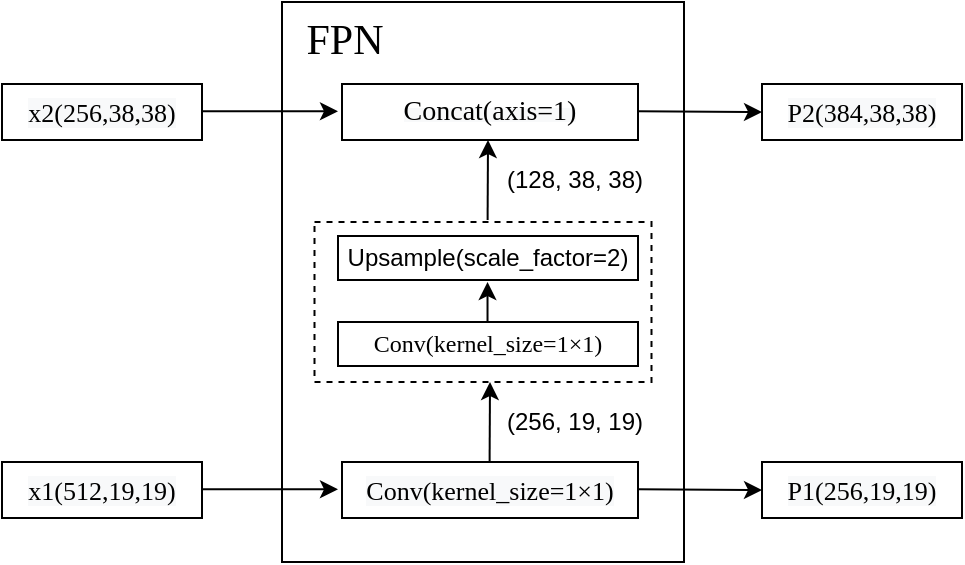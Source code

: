 <mxfile version="14.4.2" type="github">
  <diagram id="GcFx09Xzgwg2ThN0n5dm" name="第 1 页">
    <mxGraphModel dx="1185" dy="667" grid="1" gridSize="10" guides="1" tooltips="1" connect="1" arrows="1" fold="1" page="1" pageScale="1" pageWidth="827" pageHeight="1169" math="0" shadow="0">
      <root>
        <mxCell id="0" />
        <mxCell id="1" parent="0" />
        <mxCell id="ec0aVvaF9EyfB1ssS7DZ-1" value="" style="rounded=0;whiteSpace=wrap;html=1;strokeWidth=1;fontSize=7;" vertex="1" parent="1">
          <mxGeometry x="280" y="200" width="201" height="280" as="geometry" />
        </mxCell>
        <mxCell id="ec0aVvaF9EyfB1ssS7DZ-2" value="&lt;span style=&quot;color: rgb(0 , 0 , 0) ; font-style: normal ; letter-spacing: normal ; text-align: center ; text-indent: 0px ; text-transform: none ; word-spacing: 0px ; background-color: rgb(248 , 249 , 250) ; display: inline ; float: none ; font-size: 13px&quot;&gt;&lt;font style=&quot;font-size: 13px&quot; face=&quot;Times New Roman&quot;&gt;Conv(kernel_size=1×1)&lt;/font&gt;&lt;/span&gt;" style="rounded=0;whiteSpace=wrap;html=1;strokeWidth=1;fontSize=7;" vertex="1" parent="1">
          <mxGeometry x="310" y="430" width="148" height="28" as="geometry" />
        </mxCell>
        <mxCell id="ec0aVvaF9EyfB1ssS7DZ-3" value="&lt;span style=&quot;color: rgb(0 , 0 , 0) ; font-style: normal ; letter-spacing: normal ; text-align: center ; text-indent: 0px ; text-transform: none ; word-spacing: 0px ; background-color: rgb(248 , 249 , 250) ; display: inline ; float: none&quot;&gt;&lt;font style=&quot;font-size: 14px&quot; face=&quot;Times New Roman&quot;&gt;Concat(axis=1)&lt;/font&gt;&lt;/span&gt;" style="rounded=0;whiteSpace=wrap;html=1;strokeWidth=1;fontSize=7;" vertex="1" parent="1">
          <mxGeometry x="310" y="241" width="148" height="28" as="geometry" />
        </mxCell>
        <mxCell id="ec0aVvaF9EyfB1ssS7DZ-5" value="&lt;font style=&quot;font-size: 21px&quot; face=&quot;Times New Roman&quot;&gt;FPN&lt;/font&gt;" style="text;html=1;resizable=0;autosize=1;align=center;verticalAlign=middle;points=[];fillColor=none;strokeColor=none;rounded=0;fontSize=7;" vertex="1" parent="1">
          <mxGeometry x="286" y="209" width="50" height="20" as="geometry" />
        </mxCell>
        <mxCell id="ec0aVvaF9EyfB1ssS7DZ-8" value="(128, 38, 38)" style="text;html=1;resizable=0;autosize=1;align=center;verticalAlign=middle;points=[];fillColor=none;strokeColor=none;rounded=0;" vertex="1" parent="1">
          <mxGeometry x="387.75" y="280" width="77" height="18" as="geometry" />
        </mxCell>
        <mxCell id="ec0aVvaF9EyfB1ssS7DZ-9" value="(256, 19, 19)" style="text;html=1;resizable=0;autosize=1;align=center;verticalAlign=middle;points=[];fillColor=none;strokeColor=none;rounded=0;" vertex="1" parent="1">
          <mxGeometry x="387.75" y="401" width="77" height="18" as="geometry" />
        </mxCell>
        <mxCell id="ec0aVvaF9EyfB1ssS7DZ-10" value="" style="endArrow=classic;html=1;" edge="1" parent="1">
          <mxGeometry width="50" height="50" relative="1" as="geometry">
            <mxPoint x="228.5" y="254.66" as="sourcePoint" />
            <mxPoint x="308" y="254.66" as="targetPoint" />
          </mxGeometry>
        </mxCell>
        <mxCell id="ec0aVvaF9EyfB1ssS7DZ-11" value="" style="endArrow=classic;html=1;" edge="1" parent="1">
          <mxGeometry width="50" height="50" relative="1" as="geometry">
            <mxPoint x="228.5" y="443.66" as="sourcePoint" />
            <mxPoint x="308" y="443.66" as="targetPoint" />
          </mxGeometry>
        </mxCell>
        <mxCell id="ec0aVvaF9EyfB1ssS7DZ-14" value="" style="rounded=0;whiteSpace=wrap;html=1;dashed=1;" vertex="1" parent="1">
          <mxGeometry x="296.25" y="310" width="168.5" height="80" as="geometry" />
        </mxCell>
        <mxCell id="ec0aVvaF9EyfB1ssS7DZ-13" value="&lt;font style=&quot;font-size: 12px&quot;&gt;Upsample(scale_factor=2)&lt;/font&gt;" style="rounded=0;whiteSpace=wrap;html=1;strokeWidth=1;fontSize=7;" vertex="1" parent="1">
          <mxGeometry x="308" y="317" width="150" height="22" as="geometry" />
        </mxCell>
        <mxCell id="ec0aVvaF9EyfB1ssS7DZ-12" value="&lt;span style=&quot;font-family: &amp;#34;times new roman&amp;#34;&quot;&gt;&lt;font style=&quot;font-size: 12px&quot;&gt;Conv(kernel_size=1×1)&lt;/font&gt;&lt;/span&gt;" style="rounded=0;whiteSpace=wrap;html=1;strokeWidth=1;fontSize=7;" vertex="1" parent="1">
          <mxGeometry x="308" y="360" width="150" height="22" as="geometry" />
        </mxCell>
        <mxCell id="ec0aVvaF9EyfB1ssS7DZ-7" value="" style="endArrow=classic;html=1;" edge="1" parent="1">
          <mxGeometry width="50" height="50" relative="1" as="geometry">
            <mxPoint x="382.76" y="360" as="sourcePoint" />
            <mxPoint x="382.76" y="340" as="targetPoint" />
          </mxGeometry>
        </mxCell>
        <mxCell id="ec0aVvaF9EyfB1ssS7DZ-15" value="" style="endArrow=classic;html=1;" edge="1" parent="1">
          <mxGeometry width="50" height="50" relative="1" as="geometry">
            <mxPoint x="383.8" y="430" as="sourcePoint" />
            <mxPoint x="384" y="390" as="targetPoint" />
          </mxGeometry>
        </mxCell>
        <mxCell id="ec0aVvaF9EyfB1ssS7DZ-16" value="" style="endArrow=classic;html=1;" edge="1" parent="1">
          <mxGeometry width="50" height="50" relative="1" as="geometry">
            <mxPoint x="382.8" y="309" as="sourcePoint" />
            <mxPoint x="383" y="269" as="targetPoint" />
          </mxGeometry>
        </mxCell>
        <mxCell id="ec0aVvaF9EyfB1ssS7DZ-17" value="&lt;span style=&quot;color: rgb(0 , 0 , 0) ; font-style: normal ; letter-spacing: normal ; text-align: center ; text-indent: 0px ; text-transform: none ; word-spacing: 0px ; background-color: rgb(248 , 249 , 250) ; display: inline ; float: none ; font-size: 13px&quot;&gt;&lt;font style=&quot;font-size: 13px&quot; face=&quot;Times New Roman&quot;&gt;x1(512,19,19)&lt;/font&gt;&lt;/span&gt;" style="rounded=0;whiteSpace=wrap;html=1;strokeWidth=1;fontSize=7;" vertex="1" parent="1">
          <mxGeometry x="140" y="430" width="100" height="28" as="geometry" />
        </mxCell>
        <mxCell id="ec0aVvaF9EyfB1ssS7DZ-18" value="&lt;span style=&quot;color: rgb(0 , 0 , 0) ; font-style: normal ; letter-spacing: normal ; text-align: center ; text-indent: 0px ; text-transform: none ; word-spacing: 0px ; background-color: rgb(248 , 249 , 250) ; display: inline ; float: none ; font-size: 13px&quot;&gt;&lt;font style=&quot;font-size: 13px&quot; face=&quot;Times New Roman&quot;&gt;x2(256,38,38)&lt;/font&gt;&lt;/span&gt;" style="rounded=0;whiteSpace=wrap;html=1;strokeWidth=1;fontSize=7;" vertex="1" parent="1">
          <mxGeometry x="140" y="241" width="100" height="28" as="geometry" />
        </mxCell>
        <mxCell id="ec0aVvaF9EyfB1ssS7DZ-19" value="" style="endArrow=classic;html=1;" edge="1" parent="1">
          <mxGeometry width="50" height="50" relative="1" as="geometry">
            <mxPoint x="458" y="254.66" as="sourcePoint" />
            <mxPoint x="520" y="255" as="targetPoint" />
          </mxGeometry>
        </mxCell>
        <mxCell id="ec0aVvaF9EyfB1ssS7DZ-20" value="" style="endArrow=classic;html=1;" edge="1" parent="1">
          <mxGeometry width="50" height="50" relative="1" as="geometry">
            <mxPoint x="458" y="443.66" as="sourcePoint" />
            <mxPoint x="520" y="444" as="targetPoint" />
          </mxGeometry>
        </mxCell>
        <mxCell id="ec0aVvaF9EyfB1ssS7DZ-21" value="&lt;span style=&quot;color: rgb(0 , 0 , 0) ; font-style: normal ; letter-spacing: normal ; text-align: center ; text-indent: 0px ; text-transform: none ; word-spacing: 0px ; background-color: rgb(248 , 249 , 250) ; display: inline ; float: none ; font-size: 13px&quot;&gt;&lt;font style=&quot;font-size: 13px&quot; face=&quot;Times New Roman&quot;&gt;P1(256,19,19)&lt;/font&gt;&lt;/span&gt;" style="rounded=0;whiteSpace=wrap;html=1;strokeWidth=1;fontSize=7;" vertex="1" parent="1">
          <mxGeometry x="520" y="430" width="100" height="28" as="geometry" />
        </mxCell>
        <mxCell id="ec0aVvaF9EyfB1ssS7DZ-22" value="&lt;span style=&quot;color: rgb(0 , 0 , 0) ; font-style: normal ; letter-spacing: normal ; text-align: center ; text-indent: 0px ; text-transform: none ; word-spacing: 0px ; background-color: rgb(248 , 249 , 250) ; display: inline ; float: none ; font-size: 13px&quot;&gt;&lt;font style=&quot;font-size: 13px&quot; face=&quot;Times New Roman&quot;&gt;P2(384,38,38)&lt;/font&gt;&lt;/span&gt;" style="rounded=0;whiteSpace=wrap;html=1;strokeWidth=1;fontSize=7;" vertex="1" parent="1">
          <mxGeometry x="520" y="241" width="100" height="28" as="geometry" />
        </mxCell>
      </root>
    </mxGraphModel>
  </diagram>
</mxfile>
